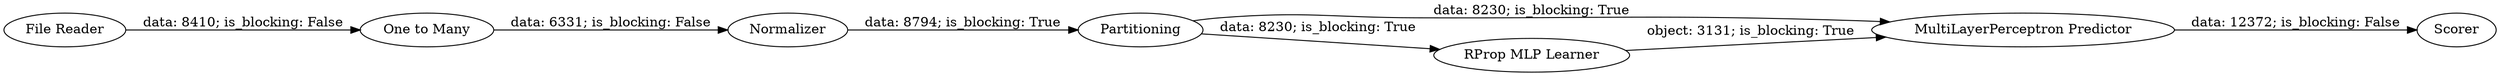 digraph {
	"-4131875191619471452_3" [label=Normalizer]
	"-4473469975818229206_5" [label="MultiLayerPerceptron Predictor"]
	"-4131875191619471452_2" [label="One to Many"]
	"-4473469975818229206_8" [label=Scorer]
	"-4473469975818229206_1" [label="File Reader"]
	"-4131875191619471452_4" [label=Partitioning]
	"-4473469975818229206_6" [label="RProp MLP Learner"]
	"-4473469975818229206_6" -> "-4473469975818229206_5" [label="object: 3131; is_blocking: True"]
	"-4131875191619471452_2" -> "-4131875191619471452_3" [label="data: 6331; is_blocking: False"]
	"-4473469975818229206_5" -> "-4473469975818229206_8" [label="data: 12372; is_blocking: False"]
	"-4131875191619471452_4" -> "-4473469975818229206_6" [label="data: 8230; is_blocking: True"]
	"-4473469975818229206_1" -> "-4131875191619471452_2" [label="data: 8410; is_blocking: False"]
	"-4131875191619471452_4" -> "-4473469975818229206_5" [label="data: 8230; is_blocking: True"]
	"-4131875191619471452_3" -> "-4131875191619471452_4" [label="data: 8794; is_blocking: True"]
	rankdir=LR
}
